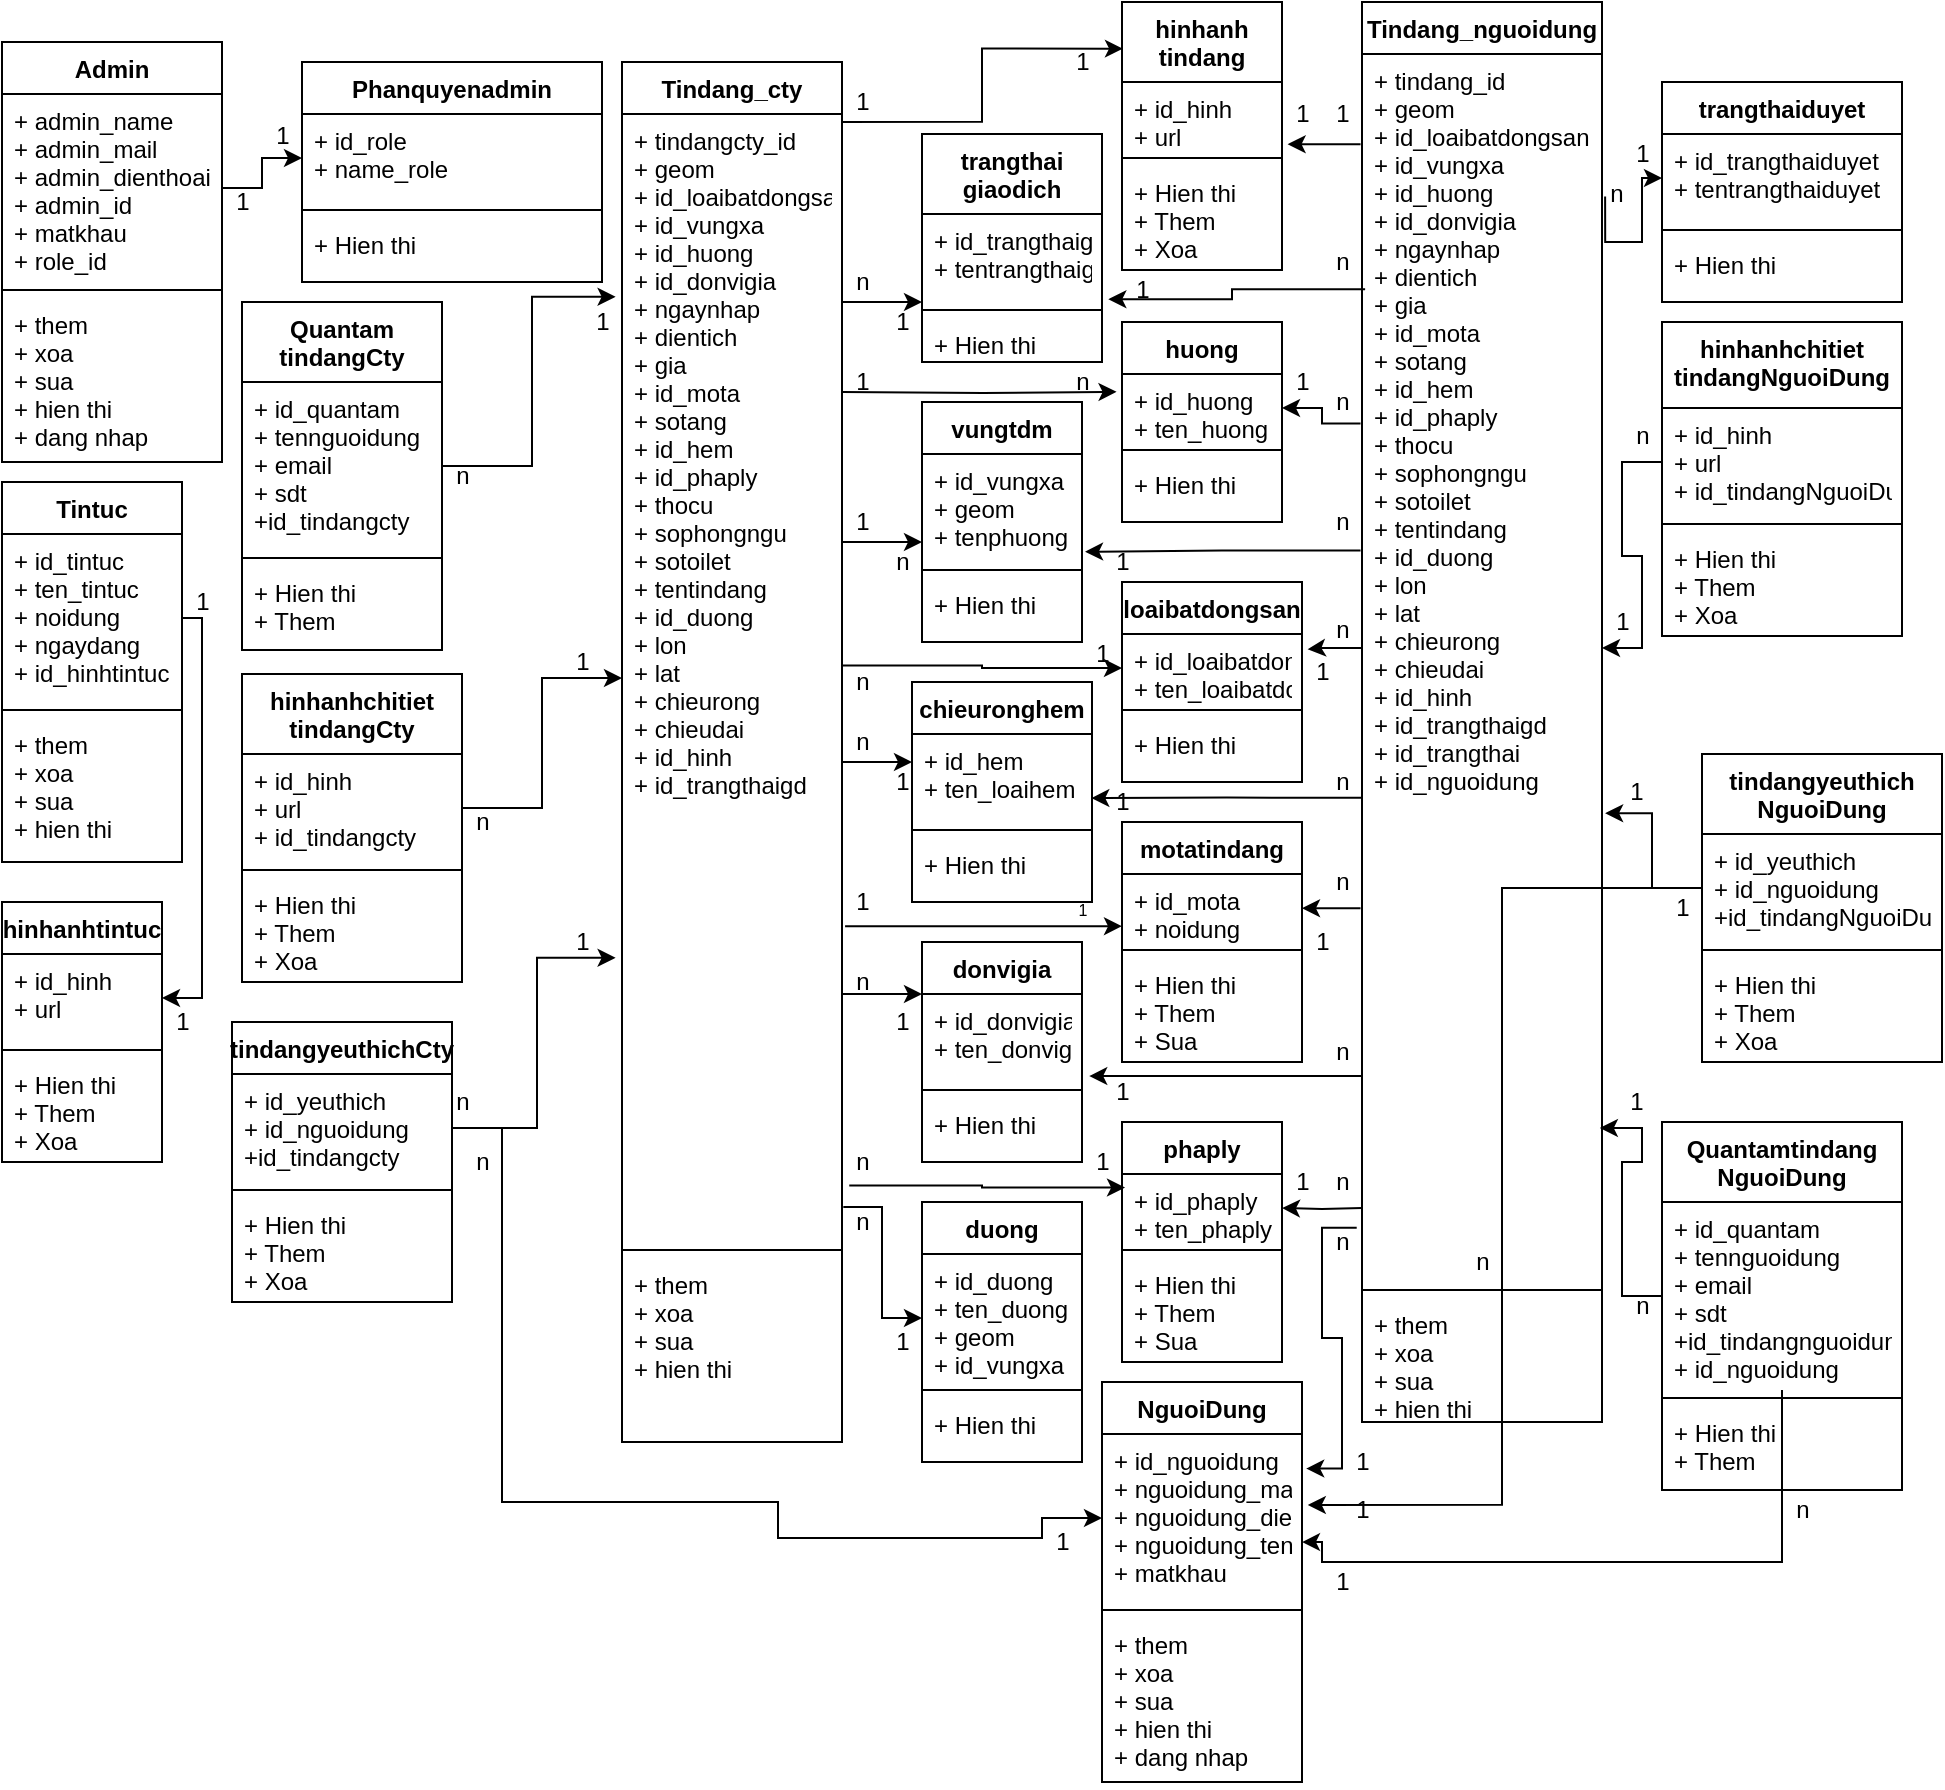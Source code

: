 <mxfile version="13.4.2" type="device" pages="2"><diagram id="kp6DnDr_-FVjAftjXfGV" name="Page-1"><mxGraphModel dx="1157" dy="643" grid="1" gridSize="10" guides="1" tooltips="1" connect="1" arrows="1" fold="1" page="1" pageScale="1" pageWidth="1654" pageHeight="2336" math="0" shadow="0"><root><mxCell id="0"/><mxCell id="1" parent="0"/><mxCell id="bPUpRM4ynL3jx1xp4qh--1" value="Admin" style="swimlane;fontStyle=1;align=center;verticalAlign=top;childLayout=stackLayout;horizontal=1;startSize=26;horizontalStack=0;resizeParent=1;resizeParentMax=0;resizeLast=0;collapsible=1;marginBottom=0;" vertex="1" parent="1"><mxGeometry x="20" y="40" width="110" height="210" as="geometry"/></mxCell><mxCell id="bPUpRM4ynL3jx1xp4qh--2" value="+ admin_name&#10;+ admin_mail&#10;+ admin_dienthoai&#10;+ admin_id&#10;+ matkhau&#10;+ role_id&#10;" style="text;strokeColor=none;fillColor=none;align=left;verticalAlign=top;spacingLeft=4;spacingRight=4;overflow=hidden;rotatable=0;points=[[0,0.5],[1,0.5]];portConstraint=eastwest;" vertex="1" parent="bPUpRM4ynL3jx1xp4qh--1"><mxGeometry y="26" width="110" height="94" as="geometry"/></mxCell><mxCell id="bPUpRM4ynL3jx1xp4qh--3" value="" style="line;strokeWidth=1;fillColor=none;align=left;verticalAlign=middle;spacingTop=-1;spacingLeft=3;spacingRight=3;rotatable=0;labelPosition=right;points=[];portConstraint=eastwest;" vertex="1" parent="bPUpRM4ynL3jx1xp4qh--1"><mxGeometry y="120" width="110" height="8" as="geometry"/></mxCell><mxCell id="bPUpRM4ynL3jx1xp4qh--4" value="+ them&#10;+ xoa&#10;+ sua&#10;+ hien thi&#10;+ dang nhap" style="text;strokeColor=none;fillColor=none;align=left;verticalAlign=top;spacingLeft=4;spacingRight=4;overflow=hidden;rotatable=0;points=[[0,0.5],[1,0.5]];portConstraint=eastwest;" vertex="1" parent="bPUpRM4ynL3jx1xp4qh--1"><mxGeometry y="128" width="110" height="82" as="geometry"/></mxCell><mxCell id="bPUpRM4ynL3jx1xp4qh--17" value="Tindang_nguoidung" style="swimlane;fontStyle=1;align=center;verticalAlign=top;childLayout=stackLayout;horizontal=1;startSize=26;horizontalStack=0;resizeParent=1;resizeParentMax=0;resizeLast=0;collapsible=1;marginBottom=0;" vertex="1" parent="1"><mxGeometry x="700" y="20" width="120" height="710" as="geometry"/></mxCell><mxCell id="bPUpRM4ynL3jx1xp4qh--18" value="+ tindang_id&#10;+ geom&#10;+ id_loaibatdongsan&#10;+ id_vungxa&#10;+ id_huong&#10;+ id_donvigia&#10;+ ngaynhap&#10;+ dientich&#10;+ gia&#10;+ id_mota&#10;+ sotang&#10;+ id_hem&#10;+ id_phaply&#10;+ thocu&#10;+ sophongngu&#10;+ sotoilet&#10;+ tentindang&#10;+ id_duong&#10;+ lon&#10;+ lat&#10;+ chieurong&#10;+ chieudai&#10;+ id_hinh&#10;+ id_trangthaigd&#10;+ id_trangthai&#10;+ id_nguoidung&#10;&#10;&#10;&#10;" style="text;strokeColor=none;fillColor=none;align=left;verticalAlign=top;spacingLeft=4;spacingRight=4;overflow=hidden;rotatable=0;points=[[0,0.5],[1,0.5]];portConstraint=eastwest;" vertex="1" parent="bPUpRM4ynL3jx1xp4qh--17"><mxGeometry y="26" width="120" height="594" as="geometry"/></mxCell><mxCell id="bPUpRM4ynL3jx1xp4qh--366" value="n" style="text;html=1;align=center;verticalAlign=middle;resizable=0;points=[];autosize=1;" vertex="1" parent="bPUpRM4ynL3jx1xp4qh--17"><mxGeometry y="620" width="120" height="20" as="geometry"/></mxCell><mxCell id="bPUpRM4ynL3jx1xp4qh--19" value="" style="line;strokeWidth=1;fillColor=none;align=left;verticalAlign=middle;spacingTop=-1;spacingLeft=3;spacingRight=3;rotatable=0;labelPosition=right;points=[];portConstraint=eastwest;" vertex="1" parent="bPUpRM4ynL3jx1xp4qh--17"><mxGeometry y="640" width="120" height="8" as="geometry"/></mxCell><mxCell id="bPUpRM4ynL3jx1xp4qh--20" value="+ them&#10;+ xoa&#10;+ sua&#10;+ hien thi" style="text;strokeColor=none;fillColor=none;align=left;verticalAlign=top;spacingLeft=4;spacingRight=4;overflow=hidden;rotatable=0;points=[[0,0.5],[1,0.5]];portConstraint=eastwest;" vertex="1" parent="bPUpRM4ynL3jx1xp4qh--17"><mxGeometry y="648" width="120" height="62" as="geometry"/></mxCell><mxCell id="bPUpRM4ynL3jx1xp4qh--21" value="Tintuc" style="swimlane;fontStyle=1;align=center;verticalAlign=top;childLayout=stackLayout;horizontal=1;startSize=26;horizontalStack=0;resizeParent=1;resizeParentMax=0;resizeLast=0;collapsible=1;marginBottom=0;" vertex="1" parent="1"><mxGeometry x="20" y="260" width="90" height="190" as="geometry"/></mxCell><mxCell id="bPUpRM4ynL3jx1xp4qh--22" value="+ id_tintuc&#10;+ ten_tintuc&#10;+ noidung&#10;+ ngaydang&#10;+ id_hinhtintuc&#10;" style="text;strokeColor=none;fillColor=none;align=left;verticalAlign=top;spacingLeft=4;spacingRight=4;overflow=hidden;rotatable=0;points=[[0,0.5],[1,0.5]];portConstraint=eastwest;" vertex="1" parent="bPUpRM4ynL3jx1xp4qh--21"><mxGeometry y="26" width="90" height="84" as="geometry"/></mxCell><mxCell id="bPUpRM4ynL3jx1xp4qh--23" value="" style="line;strokeWidth=1;fillColor=none;align=left;verticalAlign=middle;spacingTop=-1;spacingLeft=3;spacingRight=3;rotatable=0;labelPosition=right;points=[];portConstraint=eastwest;" vertex="1" parent="bPUpRM4ynL3jx1xp4qh--21"><mxGeometry y="110" width="90" height="8" as="geometry"/></mxCell><mxCell id="bPUpRM4ynL3jx1xp4qh--24" value="+ them&#10;+ xoa&#10;+ sua&#10;+ hien thi" style="text;strokeColor=none;fillColor=none;align=left;verticalAlign=top;spacingLeft=4;spacingRight=4;overflow=hidden;rotatable=0;points=[[0,0.5],[1,0.5]];portConstraint=eastwest;" vertex="1" parent="bPUpRM4ynL3jx1xp4qh--21"><mxGeometry y="118" width="90" height="72" as="geometry"/></mxCell><mxCell id="bPUpRM4ynL3jx1xp4qh--49" value="trangthaiduyet" style="swimlane;fontStyle=1;align=center;verticalAlign=top;childLayout=stackLayout;horizontal=1;startSize=26;horizontalStack=0;resizeParent=1;resizeParentMax=0;resizeLast=0;collapsible=1;marginBottom=0;" vertex="1" parent="1"><mxGeometry x="850" y="60" width="120" height="110" as="geometry"/></mxCell><mxCell id="bPUpRM4ynL3jx1xp4qh--50" value="+ id_trangthaiduyet&#10;+ tentrangthaiduyet&#10;&#10;" style="text;strokeColor=none;fillColor=none;align=left;verticalAlign=top;spacingLeft=4;spacingRight=4;overflow=hidden;rotatable=0;points=[[0,0.5],[1,0.5]];portConstraint=eastwest;" vertex="1" parent="bPUpRM4ynL3jx1xp4qh--49"><mxGeometry y="26" width="120" height="44" as="geometry"/></mxCell><mxCell id="bPUpRM4ynL3jx1xp4qh--51" value="" style="line;strokeWidth=1;fillColor=none;align=left;verticalAlign=middle;spacingTop=-1;spacingLeft=3;spacingRight=3;rotatable=0;labelPosition=right;points=[];portConstraint=eastwest;" vertex="1" parent="bPUpRM4ynL3jx1xp4qh--49"><mxGeometry y="70" width="120" height="8" as="geometry"/></mxCell><mxCell id="bPUpRM4ynL3jx1xp4qh--52" value="+ Hien thi" style="text;strokeColor=none;fillColor=none;align=left;verticalAlign=top;spacingLeft=4;spacingRight=4;overflow=hidden;rotatable=0;points=[[0,0.5],[1,0.5]];portConstraint=eastwest;" vertex="1" parent="bPUpRM4ynL3jx1xp4qh--49"><mxGeometry y="78" width="120" height="32" as="geometry"/></mxCell><mxCell id="bPUpRM4ynL3jx1xp4qh--13" value="Tindang_cty" style="swimlane;fontStyle=1;align=center;verticalAlign=top;childLayout=stackLayout;horizontal=1;startSize=26;horizontalStack=0;resizeParent=1;resizeParentMax=0;resizeLast=0;collapsible=1;marginBottom=0;" vertex="1" parent="1"><mxGeometry x="330" y="50" width="110" height="690" as="geometry"/></mxCell><mxCell id="bPUpRM4ynL3jx1xp4qh--14" value="+ tindangcty_id&#10;+ geom&#10;+ id_loaibatdongsan&#10;+ id_vungxa&#10;+ id_huong&#10;+ id_donvigia&#10;+ ngaynhap&#10;+ dientich&#10;+ gia&#10;+ id_mota&#10;+ sotang&#10;+ id_hem&#10;+ id_phaply&#10;+ thocu&#10;+ sophongngu&#10;+ sotoilet&#10;+ tentindang&#10;+ id_duong&#10;+ lon&#10;+ lat&#10;+ chieurong&#10;+ chieudai&#10;+ id_hinh&#10;+ id_trangthaigd&#10;&#10;&#10;&#10;" style="text;strokeColor=none;fillColor=none;align=left;verticalAlign=top;spacingLeft=4;spacingRight=4;overflow=hidden;rotatable=0;points=[[0,0.5],[1,0.5]];portConstraint=eastwest;" vertex="1" parent="bPUpRM4ynL3jx1xp4qh--13"><mxGeometry y="26" width="110" height="564" as="geometry"/></mxCell><mxCell id="bPUpRM4ynL3jx1xp4qh--15" value="" style="line;strokeWidth=1;fillColor=none;align=left;verticalAlign=middle;spacingTop=-1;spacingLeft=3;spacingRight=3;rotatable=0;labelPosition=right;points=[];portConstraint=eastwest;" vertex="1" parent="bPUpRM4ynL3jx1xp4qh--13"><mxGeometry y="590" width="110" height="8" as="geometry"/></mxCell><mxCell id="bPUpRM4ynL3jx1xp4qh--16" value="+ them&#10;+ xoa&#10;+ sua&#10;+ hien thi" style="text;strokeColor=none;fillColor=none;align=left;verticalAlign=top;spacingLeft=4;spacingRight=4;overflow=hidden;rotatable=0;points=[[0,0.5],[1,0.5]];portConstraint=eastwest;" vertex="1" parent="bPUpRM4ynL3jx1xp4qh--13"><mxGeometry y="598" width="110" height="92" as="geometry"/></mxCell><mxCell id="bPUpRM4ynL3jx1xp4qh--37" value="Phanquyenadmin" style="swimlane;fontStyle=1;align=center;verticalAlign=top;childLayout=stackLayout;horizontal=1;startSize=26;horizontalStack=0;resizeParent=1;resizeParentMax=0;resizeLast=0;collapsible=1;marginBottom=0;" vertex="1" parent="1"><mxGeometry x="170" y="50" width="150" height="110" as="geometry"/></mxCell><mxCell id="bPUpRM4ynL3jx1xp4qh--38" value="+ id_role&#10;+ name_role&#10;&#10;" style="text;strokeColor=none;fillColor=none;align=left;verticalAlign=top;spacingLeft=4;spacingRight=4;overflow=hidden;rotatable=0;points=[[0,0.5],[1,0.5]];portConstraint=eastwest;" vertex="1" parent="bPUpRM4ynL3jx1xp4qh--37"><mxGeometry y="26" width="150" height="44" as="geometry"/></mxCell><mxCell id="bPUpRM4ynL3jx1xp4qh--39" value="" style="line;strokeWidth=1;fillColor=none;align=left;verticalAlign=middle;spacingTop=-1;spacingLeft=3;spacingRight=3;rotatable=0;labelPosition=right;points=[];portConstraint=eastwest;" vertex="1" parent="bPUpRM4ynL3jx1xp4qh--37"><mxGeometry y="70" width="150" height="8" as="geometry"/></mxCell><mxCell id="bPUpRM4ynL3jx1xp4qh--40" value="+ Hien thi" style="text;strokeColor=none;fillColor=none;align=left;verticalAlign=top;spacingLeft=4;spacingRight=4;overflow=hidden;rotatable=0;points=[[0,0.5],[1,0.5]];portConstraint=eastwest;" vertex="1" parent="bPUpRM4ynL3jx1xp4qh--37"><mxGeometry y="78" width="150" height="32" as="geometry"/></mxCell><mxCell id="bPUpRM4ynL3jx1xp4qh--41" value="trangthai&#10;giaodich" style="swimlane;fontStyle=1;align=center;verticalAlign=top;childLayout=stackLayout;horizontal=1;startSize=40;horizontalStack=0;resizeParent=1;resizeParentMax=0;resizeLast=0;collapsible=1;marginBottom=0;" vertex="1" parent="1"><mxGeometry x="480" y="86" width="90" height="114" as="geometry"/></mxCell><mxCell id="bPUpRM4ynL3jx1xp4qh--42" value="+ id_trangthaigd&#10;+ tentrangthaigd&#10;&#10;" style="text;strokeColor=none;fillColor=none;align=left;verticalAlign=top;spacingLeft=4;spacingRight=4;overflow=hidden;rotatable=0;points=[[0,0.5],[1,0.5]];portConstraint=eastwest;" vertex="1" parent="bPUpRM4ynL3jx1xp4qh--41"><mxGeometry y="40" width="90" height="44" as="geometry"/></mxCell><mxCell id="bPUpRM4ynL3jx1xp4qh--43" value="" style="line;strokeWidth=1;fillColor=none;align=left;verticalAlign=middle;spacingTop=-1;spacingLeft=3;spacingRight=3;rotatable=0;labelPosition=right;points=[];portConstraint=eastwest;" vertex="1" parent="bPUpRM4ynL3jx1xp4qh--41"><mxGeometry y="84" width="90" height="8" as="geometry"/></mxCell><mxCell id="bPUpRM4ynL3jx1xp4qh--44" value="+ Hien thi" style="text;strokeColor=none;fillColor=none;align=left;verticalAlign=top;spacingLeft=4;spacingRight=4;overflow=hidden;rotatable=0;points=[[0,0.5],[1,0.5]];portConstraint=eastwest;" vertex="1" parent="bPUpRM4ynL3jx1xp4qh--41"><mxGeometry y="92" width="90" height="22" as="geometry"/></mxCell><mxCell id="bPUpRM4ynL3jx1xp4qh--81" value="hinhanh&#10;tindang" style="swimlane;fontStyle=1;align=center;verticalAlign=top;childLayout=stackLayout;horizontal=1;startSize=40;horizontalStack=0;resizeParent=1;resizeParentMax=0;resizeLast=0;collapsible=1;marginBottom=0;" vertex="1" parent="1"><mxGeometry x="580" y="20" width="80" height="134" as="geometry"/></mxCell><mxCell id="bPUpRM4ynL3jx1xp4qh--82" value="+ id_hinh&#10;+ url&#10;&#10;" style="text;strokeColor=none;fillColor=none;align=left;verticalAlign=top;spacingLeft=4;spacingRight=4;overflow=hidden;rotatable=0;points=[[0,0.5],[1,0.5]];portConstraint=eastwest;" vertex="1" parent="bPUpRM4ynL3jx1xp4qh--81"><mxGeometry y="40" width="80" height="34" as="geometry"/></mxCell><mxCell id="bPUpRM4ynL3jx1xp4qh--83" value="" style="line;strokeWidth=1;fillColor=none;align=left;verticalAlign=middle;spacingTop=-1;spacingLeft=3;spacingRight=3;rotatable=0;labelPosition=right;points=[];portConstraint=eastwest;" vertex="1" parent="bPUpRM4ynL3jx1xp4qh--81"><mxGeometry y="74" width="80" height="8" as="geometry"/></mxCell><mxCell id="bPUpRM4ynL3jx1xp4qh--84" value="+ Hien thi&#10;+ Them&#10;+ Xoa" style="text;strokeColor=none;fillColor=none;align=left;verticalAlign=top;spacingLeft=4;spacingRight=4;overflow=hidden;rotatable=0;points=[[0,0.5],[1,0.5]];portConstraint=eastwest;" vertex="1" parent="bPUpRM4ynL3jx1xp4qh--81"><mxGeometry y="82" width="80" height="52" as="geometry"/></mxCell><mxCell id="bPUpRM4ynL3jx1xp4qh--53" value="Quantam&#10;tindangCty" style="swimlane;fontStyle=1;align=center;verticalAlign=top;childLayout=stackLayout;horizontal=1;startSize=40;horizontalStack=0;resizeParent=1;resizeParentMax=0;resizeLast=0;collapsible=1;marginBottom=0;" vertex="1" parent="1"><mxGeometry x="140" y="170" width="100" height="174" as="geometry"/></mxCell><mxCell id="bPUpRM4ynL3jx1xp4qh--54" value="+ id_quantam&#10;+ tennguoidung&#10;+ email&#10;+ sdt&#10;+id_tindangcty&#10;&#10;" style="text;strokeColor=none;fillColor=none;align=left;verticalAlign=top;spacingLeft=4;spacingRight=4;overflow=hidden;rotatable=0;points=[[0,0.5],[1,0.5]];portConstraint=eastwest;" vertex="1" parent="bPUpRM4ynL3jx1xp4qh--53"><mxGeometry y="40" width="100" height="84" as="geometry"/></mxCell><mxCell id="bPUpRM4ynL3jx1xp4qh--55" value="" style="line;strokeWidth=1;fillColor=none;align=left;verticalAlign=middle;spacingTop=-1;spacingLeft=3;spacingRight=3;rotatable=0;labelPosition=right;points=[];portConstraint=eastwest;" vertex="1" parent="bPUpRM4ynL3jx1xp4qh--53"><mxGeometry y="124" width="100" height="8" as="geometry"/></mxCell><mxCell id="bPUpRM4ynL3jx1xp4qh--56" value="+ Hien thi&#10;+ Them" style="text;strokeColor=none;fillColor=none;align=left;verticalAlign=top;spacingLeft=4;spacingRight=4;overflow=hidden;rotatable=0;points=[[0,0.5],[1,0.5]];portConstraint=eastwest;" vertex="1" parent="bPUpRM4ynL3jx1xp4qh--53"><mxGeometry y="132" width="100" height="42" as="geometry"/></mxCell><mxCell id="bPUpRM4ynL3jx1xp4qh--85" value="hinhanhchitiet&#10;tindangCty" style="swimlane;fontStyle=1;align=center;verticalAlign=top;childLayout=stackLayout;horizontal=1;startSize=40;horizontalStack=0;resizeParent=1;resizeParentMax=0;resizeLast=0;collapsible=1;marginBottom=0;" vertex="1" parent="1"><mxGeometry x="140" y="356" width="110" height="154" as="geometry"/></mxCell><mxCell id="bPUpRM4ynL3jx1xp4qh--86" value="+ id_hinh&#10;+ url&#10;+ id_tindangcty&#10;&#10;" style="text;strokeColor=none;fillColor=none;align=left;verticalAlign=top;spacingLeft=4;spacingRight=4;overflow=hidden;rotatable=0;points=[[0,0.5],[1,0.5]];portConstraint=eastwest;" vertex="1" parent="bPUpRM4ynL3jx1xp4qh--85"><mxGeometry y="40" width="110" height="54" as="geometry"/></mxCell><mxCell id="bPUpRM4ynL3jx1xp4qh--87" value="" style="line;strokeWidth=1;fillColor=none;align=left;verticalAlign=middle;spacingTop=-1;spacingLeft=3;spacingRight=3;rotatable=0;labelPosition=right;points=[];portConstraint=eastwest;" vertex="1" parent="bPUpRM4ynL3jx1xp4qh--85"><mxGeometry y="94" width="110" height="8" as="geometry"/></mxCell><mxCell id="bPUpRM4ynL3jx1xp4qh--88" value="+ Hien thi&#10;+ Them&#10;+ Xoa" style="text;strokeColor=none;fillColor=none;align=left;verticalAlign=top;spacingLeft=4;spacingRight=4;overflow=hidden;rotatable=0;points=[[0,0.5],[1,0.5]];portConstraint=eastwest;" vertex="1" parent="bPUpRM4ynL3jx1xp4qh--85"><mxGeometry y="102" width="110" height="52" as="geometry"/></mxCell><mxCell id="bPUpRM4ynL3jx1xp4qh--97" value="huong" style="swimlane;fontStyle=1;align=center;verticalAlign=top;childLayout=stackLayout;horizontal=1;startSize=26;horizontalStack=0;resizeParent=1;resizeParentMax=0;resizeLast=0;collapsible=1;marginBottom=0;" vertex="1" parent="1"><mxGeometry x="580" y="180" width="80" height="100" as="geometry"/></mxCell><mxCell id="bPUpRM4ynL3jx1xp4qh--98" value="+ id_huong&#10;+ ten_huong&#10;&#10;" style="text;strokeColor=none;fillColor=none;align=left;verticalAlign=top;spacingLeft=4;spacingRight=4;overflow=hidden;rotatable=0;points=[[0,0.5],[1,0.5]];portConstraint=eastwest;" vertex="1" parent="bPUpRM4ynL3jx1xp4qh--97"><mxGeometry y="26" width="80" height="34" as="geometry"/></mxCell><mxCell id="bPUpRM4ynL3jx1xp4qh--99" value="" style="line;strokeWidth=1;fillColor=none;align=left;verticalAlign=middle;spacingTop=-1;spacingLeft=3;spacingRight=3;rotatable=0;labelPosition=right;points=[];portConstraint=eastwest;" vertex="1" parent="bPUpRM4ynL3jx1xp4qh--97"><mxGeometry y="60" width="80" height="8" as="geometry"/></mxCell><mxCell id="bPUpRM4ynL3jx1xp4qh--100" value="+ Hien thi" style="text;strokeColor=none;fillColor=none;align=left;verticalAlign=top;spacingLeft=4;spacingRight=4;overflow=hidden;rotatable=0;points=[[0,0.5],[1,0.5]];portConstraint=eastwest;" vertex="1" parent="bPUpRM4ynL3jx1xp4qh--97"><mxGeometry y="68" width="80" height="32" as="geometry"/></mxCell><mxCell id="bPUpRM4ynL3jx1xp4qh--45" value="vungtdm" style="swimlane;fontStyle=1;align=center;verticalAlign=top;childLayout=stackLayout;horizontal=1;startSize=26;horizontalStack=0;resizeParent=1;resizeParentMax=0;resizeLast=0;collapsible=1;marginBottom=0;" vertex="1" parent="1"><mxGeometry x="480" y="220" width="80" height="120" as="geometry"/></mxCell><mxCell id="bPUpRM4ynL3jx1xp4qh--46" value="+ id_vungxa&#10;+ geom&#10;+ tenphuong&#10;&#10;" style="text;strokeColor=none;fillColor=none;align=left;verticalAlign=top;spacingLeft=4;spacingRight=4;overflow=hidden;rotatable=0;points=[[0,0.5],[1,0.5]];portConstraint=eastwest;" vertex="1" parent="bPUpRM4ynL3jx1xp4qh--45"><mxGeometry y="26" width="80" height="54" as="geometry"/></mxCell><mxCell id="bPUpRM4ynL3jx1xp4qh--47" value="" style="line;strokeWidth=1;fillColor=none;align=left;verticalAlign=middle;spacingTop=-1;spacingLeft=3;spacingRight=3;rotatable=0;labelPosition=right;points=[];portConstraint=eastwest;" vertex="1" parent="bPUpRM4ynL3jx1xp4qh--45"><mxGeometry y="80" width="80" height="8" as="geometry"/></mxCell><mxCell id="bPUpRM4ynL3jx1xp4qh--48" value="+ Hien thi" style="text;strokeColor=none;fillColor=none;align=left;verticalAlign=top;spacingLeft=4;spacingRight=4;overflow=hidden;rotatable=0;points=[[0,0.5],[1,0.5]];portConstraint=eastwest;" vertex="1" parent="bPUpRM4ynL3jx1xp4qh--45"><mxGeometry y="88" width="80" height="32" as="geometry"/></mxCell><mxCell id="bPUpRM4ynL3jx1xp4qh--69" value="chieuronghem" style="swimlane;fontStyle=1;align=center;verticalAlign=top;childLayout=stackLayout;horizontal=1;startSize=26;horizontalStack=0;resizeParent=1;resizeParentMax=0;resizeLast=0;collapsible=1;marginBottom=0;" vertex="1" parent="1"><mxGeometry x="475" y="360" width="90" height="110" as="geometry"/></mxCell><mxCell id="bPUpRM4ynL3jx1xp4qh--70" value="+ id_hem&#10;+ ten_loaihem&#10;&#10;" style="text;strokeColor=none;fillColor=none;align=left;verticalAlign=top;spacingLeft=4;spacingRight=4;overflow=hidden;rotatable=0;points=[[0,0.5],[1,0.5]];portConstraint=eastwest;" vertex="1" parent="bPUpRM4ynL3jx1xp4qh--69"><mxGeometry y="26" width="90" height="44" as="geometry"/></mxCell><mxCell id="bPUpRM4ynL3jx1xp4qh--71" value="" style="line;strokeWidth=1;fillColor=none;align=left;verticalAlign=middle;spacingTop=-1;spacingLeft=3;spacingRight=3;rotatable=0;labelPosition=right;points=[];portConstraint=eastwest;" vertex="1" parent="bPUpRM4ynL3jx1xp4qh--69"><mxGeometry y="70" width="90" height="8" as="geometry"/></mxCell><mxCell id="bPUpRM4ynL3jx1xp4qh--72" value="+ Hien thi" style="text;strokeColor=none;fillColor=none;align=left;verticalAlign=top;spacingLeft=4;spacingRight=4;overflow=hidden;rotatable=0;points=[[0,0.5],[1,0.5]];portConstraint=eastwest;" vertex="1" parent="bPUpRM4ynL3jx1xp4qh--69"><mxGeometry y="78" width="90" height="32" as="geometry"/></mxCell><mxCell id="bPUpRM4ynL3jx1xp4qh--89" value="hinhanhchitiet&#10;tindangNguoiDung" style="swimlane;fontStyle=1;align=center;verticalAlign=top;childLayout=stackLayout;horizontal=1;startSize=43;horizontalStack=0;resizeParent=1;resizeParentMax=0;resizeLast=0;collapsible=1;marginBottom=0;" vertex="1" parent="1"><mxGeometry x="850" y="180" width="120" height="157" as="geometry"/></mxCell><mxCell id="bPUpRM4ynL3jx1xp4qh--90" value="+ id_hinh&#10;+ url&#10;+ id_tindangNguoiDung&#10;&#10;" style="text;strokeColor=none;fillColor=none;align=left;verticalAlign=top;spacingLeft=4;spacingRight=4;overflow=hidden;rotatable=0;points=[[0,0.5],[1,0.5]];portConstraint=eastwest;" vertex="1" parent="bPUpRM4ynL3jx1xp4qh--89"><mxGeometry y="43" width="120" height="54" as="geometry"/></mxCell><mxCell id="bPUpRM4ynL3jx1xp4qh--91" value="" style="line;strokeWidth=1;fillColor=none;align=left;verticalAlign=middle;spacingTop=-1;spacingLeft=3;spacingRight=3;rotatable=0;labelPosition=right;points=[];portConstraint=eastwest;" vertex="1" parent="bPUpRM4ynL3jx1xp4qh--89"><mxGeometry y="97" width="120" height="8" as="geometry"/></mxCell><mxCell id="bPUpRM4ynL3jx1xp4qh--92" value="+ Hien thi&#10;+ Them&#10;+ Xoa" style="text;strokeColor=none;fillColor=none;align=left;verticalAlign=top;spacingLeft=4;spacingRight=4;overflow=hidden;rotatable=0;points=[[0,0.5],[1,0.5]];portConstraint=eastwest;" vertex="1" parent="bPUpRM4ynL3jx1xp4qh--89"><mxGeometry y="105" width="120" height="52" as="geometry"/></mxCell><mxCell id="bPUpRM4ynL3jx1xp4qh--73" value="donvigia" style="swimlane;fontStyle=1;align=center;verticalAlign=top;childLayout=stackLayout;horizontal=1;startSize=26;horizontalStack=0;resizeParent=1;resizeParentMax=0;resizeLast=0;collapsible=1;marginBottom=0;" vertex="1" parent="1"><mxGeometry x="480" y="490" width="80" height="110" as="geometry"/></mxCell><mxCell id="bPUpRM4ynL3jx1xp4qh--74" value="+ id_donvigia&#10;+ ten_donvigia&#10;&#10;" style="text;strokeColor=none;fillColor=none;align=left;verticalAlign=top;spacingLeft=4;spacingRight=4;overflow=hidden;rotatable=0;points=[[0,0.5],[1,0.5]];portConstraint=eastwest;" vertex="1" parent="bPUpRM4ynL3jx1xp4qh--73"><mxGeometry y="26" width="80" height="44" as="geometry"/></mxCell><mxCell id="bPUpRM4ynL3jx1xp4qh--75" value="" style="line;strokeWidth=1;fillColor=none;align=left;verticalAlign=middle;spacingTop=-1;spacingLeft=3;spacingRight=3;rotatable=0;labelPosition=right;points=[];portConstraint=eastwest;" vertex="1" parent="bPUpRM4ynL3jx1xp4qh--73"><mxGeometry y="70" width="80" height="8" as="geometry"/></mxCell><mxCell id="bPUpRM4ynL3jx1xp4qh--76" value="+ Hien thi" style="text;strokeColor=none;fillColor=none;align=left;verticalAlign=top;spacingLeft=4;spacingRight=4;overflow=hidden;rotatable=0;points=[[0,0.5],[1,0.5]];portConstraint=eastwest;" vertex="1" parent="bPUpRM4ynL3jx1xp4qh--73"><mxGeometry y="78" width="80" height="32" as="geometry"/></mxCell><mxCell id="bPUpRM4ynL3jx1xp4qh--101" value="loaibatdongsan" style="swimlane;fontStyle=1;align=center;verticalAlign=top;childLayout=stackLayout;horizontal=1;startSize=26;horizontalStack=0;resizeParent=1;resizeParentMax=0;resizeLast=0;collapsible=1;marginBottom=0;" vertex="1" parent="1"><mxGeometry x="580" y="310" width="90" height="100" as="geometry"/></mxCell><mxCell id="bPUpRM4ynL3jx1xp4qh--102" value="+ id_loaibatdongsan&#10;+ ten_loaibatdongsan&#10;&#10;" style="text;strokeColor=none;fillColor=none;align=left;verticalAlign=top;spacingLeft=4;spacingRight=4;overflow=hidden;rotatable=0;points=[[0,0.5],[1,0.5]];portConstraint=eastwest;" vertex="1" parent="bPUpRM4ynL3jx1xp4qh--101"><mxGeometry y="26" width="90" height="34" as="geometry"/></mxCell><mxCell id="bPUpRM4ynL3jx1xp4qh--103" value="" style="line;strokeWidth=1;fillColor=none;align=left;verticalAlign=middle;spacingTop=-1;spacingLeft=3;spacingRight=3;rotatable=0;labelPosition=right;points=[];portConstraint=eastwest;" vertex="1" parent="bPUpRM4ynL3jx1xp4qh--101"><mxGeometry y="60" width="90" height="8" as="geometry"/></mxCell><mxCell id="bPUpRM4ynL3jx1xp4qh--104" value="+ Hien thi" style="text;strokeColor=none;fillColor=none;align=left;verticalAlign=top;spacingLeft=4;spacingRight=4;overflow=hidden;rotatable=0;points=[[0,0.5],[1,0.5]];portConstraint=eastwest;" vertex="1" parent="bPUpRM4ynL3jx1xp4qh--101"><mxGeometry y="68" width="90" height="32" as="geometry"/></mxCell><mxCell id="bPUpRM4ynL3jx1xp4qh--77" value="duong" style="swimlane;fontStyle=1;align=center;verticalAlign=top;childLayout=stackLayout;horizontal=1;startSize=26;horizontalStack=0;resizeParent=1;resizeParentMax=0;resizeLast=0;collapsible=1;marginBottom=0;" vertex="1" parent="1"><mxGeometry x="480" y="620" width="80" height="130" as="geometry"/></mxCell><mxCell id="bPUpRM4ynL3jx1xp4qh--78" value="+ id_duong&#10;+ ten_duong&#10;+ geom&#10;+ id_vungxa&#10;&#10;&#10;" style="text;strokeColor=none;fillColor=none;align=left;verticalAlign=top;spacingLeft=4;spacingRight=4;overflow=hidden;rotatable=0;points=[[0,0.5],[1,0.5]];portConstraint=eastwest;" vertex="1" parent="bPUpRM4ynL3jx1xp4qh--77"><mxGeometry y="26" width="80" height="64" as="geometry"/></mxCell><mxCell id="bPUpRM4ynL3jx1xp4qh--79" value="" style="line;strokeWidth=1;fillColor=none;align=left;verticalAlign=middle;spacingTop=-1;spacingLeft=3;spacingRight=3;rotatable=0;labelPosition=right;points=[];portConstraint=eastwest;" vertex="1" parent="bPUpRM4ynL3jx1xp4qh--77"><mxGeometry y="90" width="80" height="8" as="geometry"/></mxCell><mxCell id="bPUpRM4ynL3jx1xp4qh--80" value="+ Hien thi" style="text;strokeColor=none;fillColor=none;align=left;verticalAlign=top;spacingLeft=4;spacingRight=4;overflow=hidden;rotatable=0;points=[[0,0.5],[1,0.5]];portConstraint=eastwest;" vertex="1" parent="bPUpRM4ynL3jx1xp4qh--77"><mxGeometry y="98" width="80" height="32" as="geometry"/></mxCell><mxCell id="bPUpRM4ynL3jx1xp4qh--93" value="hinhanhtintuc" style="swimlane;fontStyle=1;align=center;verticalAlign=top;childLayout=stackLayout;horizontal=1;startSize=26;horizontalStack=0;resizeParent=1;resizeParentMax=0;resizeLast=0;collapsible=1;marginBottom=0;" vertex="1" parent="1"><mxGeometry x="20" y="470" width="80" height="130" as="geometry"/></mxCell><mxCell id="bPUpRM4ynL3jx1xp4qh--94" value="+ id_hinh&#10;+ url&#10;" style="text;strokeColor=none;fillColor=none;align=left;verticalAlign=top;spacingLeft=4;spacingRight=4;overflow=hidden;rotatable=0;points=[[0,0.5],[1,0.5]];portConstraint=eastwest;" vertex="1" parent="bPUpRM4ynL3jx1xp4qh--93"><mxGeometry y="26" width="80" height="44" as="geometry"/></mxCell><mxCell id="bPUpRM4ynL3jx1xp4qh--95" value="" style="line;strokeWidth=1;fillColor=none;align=left;verticalAlign=middle;spacingTop=-1;spacingLeft=3;spacingRight=3;rotatable=0;labelPosition=right;points=[];portConstraint=eastwest;" vertex="1" parent="bPUpRM4ynL3jx1xp4qh--93"><mxGeometry y="70" width="80" height="8" as="geometry"/></mxCell><mxCell id="bPUpRM4ynL3jx1xp4qh--96" value="+ Hien thi&#10;+ Them&#10;+ Xoa" style="text;strokeColor=none;fillColor=none;align=left;verticalAlign=top;spacingLeft=4;spacingRight=4;overflow=hidden;rotatable=0;points=[[0,0.5],[1,0.5]];portConstraint=eastwest;" vertex="1" parent="bPUpRM4ynL3jx1xp4qh--93"><mxGeometry y="78" width="80" height="52" as="geometry"/></mxCell><mxCell id="bPUpRM4ynL3jx1xp4qh--105" value="motatindang" style="swimlane;fontStyle=1;align=center;verticalAlign=top;childLayout=stackLayout;horizontal=1;startSize=26;horizontalStack=0;resizeParent=1;resizeParentMax=0;resizeLast=0;collapsible=1;marginBottom=0;" vertex="1" parent="1"><mxGeometry x="580" y="430" width="90" height="120" as="geometry"/></mxCell><mxCell id="bPUpRM4ynL3jx1xp4qh--106" value="+ id_mota&#10;+ noidung&#10;&#10;" style="text;strokeColor=none;fillColor=none;align=left;verticalAlign=top;spacingLeft=4;spacingRight=4;overflow=hidden;rotatable=0;points=[[0,0.5],[1,0.5]];portConstraint=eastwest;" vertex="1" parent="bPUpRM4ynL3jx1xp4qh--105"><mxGeometry y="26" width="90" height="34" as="geometry"/></mxCell><mxCell id="bPUpRM4ynL3jx1xp4qh--107" value="" style="line;strokeWidth=1;fillColor=none;align=left;verticalAlign=middle;spacingTop=-1;spacingLeft=3;spacingRight=3;rotatable=0;labelPosition=right;points=[];portConstraint=eastwest;" vertex="1" parent="bPUpRM4ynL3jx1xp4qh--105"><mxGeometry y="60" width="90" height="8" as="geometry"/></mxCell><mxCell id="bPUpRM4ynL3jx1xp4qh--108" value="+ Hien thi&#10;+ Them&#10;+ Sua" style="text;strokeColor=none;fillColor=none;align=left;verticalAlign=top;spacingLeft=4;spacingRight=4;overflow=hidden;rotatable=0;points=[[0,0.5],[1,0.5]];portConstraint=eastwest;" vertex="1" parent="bPUpRM4ynL3jx1xp4qh--105"><mxGeometry y="68" width="90" height="52" as="geometry"/></mxCell><mxCell id="bPUpRM4ynL3jx1xp4qh--113" value="phaply" style="swimlane;fontStyle=1;align=center;verticalAlign=top;childLayout=stackLayout;horizontal=1;startSize=26;horizontalStack=0;resizeParent=1;resizeParentMax=0;resizeLast=0;collapsible=1;marginBottom=0;" vertex="1" parent="1"><mxGeometry x="580" y="580" width="80" height="120" as="geometry"/></mxCell><mxCell id="bPUpRM4ynL3jx1xp4qh--114" value="+ id_phaply&#10;+ ten_phaply&#10;&#10;" style="text;strokeColor=none;fillColor=none;align=left;verticalAlign=top;spacingLeft=4;spacingRight=4;overflow=hidden;rotatable=0;points=[[0,0.5],[1,0.5]];portConstraint=eastwest;" vertex="1" parent="bPUpRM4ynL3jx1xp4qh--113"><mxGeometry y="26" width="80" height="34" as="geometry"/></mxCell><mxCell id="bPUpRM4ynL3jx1xp4qh--115" value="" style="line;strokeWidth=1;fillColor=none;align=left;verticalAlign=middle;spacingTop=-1;spacingLeft=3;spacingRight=3;rotatable=0;labelPosition=right;points=[];portConstraint=eastwest;" vertex="1" parent="bPUpRM4ynL3jx1xp4qh--113"><mxGeometry y="60" width="80" height="8" as="geometry"/></mxCell><mxCell id="bPUpRM4ynL3jx1xp4qh--116" value="+ Hien thi&#10;+ Them&#10;+ Sua" style="text;strokeColor=none;fillColor=none;align=left;verticalAlign=top;spacingLeft=4;spacingRight=4;overflow=hidden;rotatable=0;points=[[0,0.5],[1,0.5]];portConstraint=eastwest;" vertex="1" parent="bPUpRM4ynL3jx1xp4qh--113"><mxGeometry y="68" width="80" height="52" as="geometry"/></mxCell><mxCell id="bPUpRM4ynL3jx1xp4qh--61" value="tindangyeuthichCty" style="swimlane;fontStyle=1;align=center;verticalAlign=top;childLayout=stackLayout;horizontal=1;startSize=26;horizontalStack=0;resizeParent=1;resizeParentMax=0;resizeLast=0;collapsible=1;marginBottom=0;" vertex="1" parent="1"><mxGeometry x="135" y="530" width="110" height="140" as="geometry"/></mxCell><mxCell id="bPUpRM4ynL3jx1xp4qh--62" value="+ id_yeuthich&#10;+ id_nguoidung&#10;+id_tindangcty&#10;&#10;" style="text;strokeColor=none;fillColor=none;align=left;verticalAlign=top;spacingLeft=4;spacingRight=4;overflow=hidden;rotatable=0;points=[[0,0.5],[1,0.5]];portConstraint=eastwest;" vertex="1" parent="bPUpRM4ynL3jx1xp4qh--61"><mxGeometry y="26" width="110" height="54" as="geometry"/></mxCell><mxCell id="bPUpRM4ynL3jx1xp4qh--63" value="" style="line;strokeWidth=1;fillColor=none;align=left;verticalAlign=middle;spacingTop=-1;spacingLeft=3;spacingRight=3;rotatable=0;labelPosition=right;points=[];portConstraint=eastwest;" vertex="1" parent="bPUpRM4ynL3jx1xp4qh--61"><mxGeometry y="80" width="110" height="8" as="geometry"/></mxCell><mxCell id="bPUpRM4ynL3jx1xp4qh--64" value="+ Hien thi&#10;+ Them&#10;+ Xoa" style="text;strokeColor=none;fillColor=none;align=left;verticalAlign=top;spacingLeft=4;spacingRight=4;overflow=hidden;rotatable=0;points=[[0,0.5],[1,0.5]];portConstraint=eastwest;" vertex="1" parent="bPUpRM4ynL3jx1xp4qh--61"><mxGeometry y="88" width="110" height="52" as="geometry"/></mxCell><mxCell id="bPUpRM4ynL3jx1xp4qh--271" style="edgeStyle=orthogonalEdgeStyle;rounded=0;orthogonalLoop=1;jettySize=auto;html=1;entryX=0;entryY=0.5;entryDx=0;entryDy=0;" edge="1" parent="1" source="bPUpRM4ynL3jx1xp4qh--2" target="bPUpRM4ynL3jx1xp4qh--38"><mxGeometry relative="1" as="geometry"/></mxCell><mxCell id="bPUpRM4ynL3jx1xp4qh--272" style="edgeStyle=orthogonalEdgeStyle;rounded=0;orthogonalLoop=1;jettySize=auto;html=1;entryX=1;entryY=0.5;entryDx=0;entryDy=0;" edge="1" parent="1" source="bPUpRM4ynL3jx1xp4qh--22" target="bPUpRM4ynL3jx1xp4qh--94"><mxGeometry relative="1" as="geometry"><Array as="points"><mxPoint x="120" y="328"/><mxPoint x="120" y="518"/></Array></mxGeometry></mxCell><mxCell id="bPUpRM4ynL3jx1xp4qh--273" style="edgeStyle=orthogonalEdgeStyle;rounded=0;orthogonalLoop=1;jettySize=auto;html=1;entryX=-0.029;entryY=0.162;entryDx=0;entryDy=0;entryPerimeter=0;" edge="1" parent="1" source="bPUpRM4ynL3jx1xp4qh--54" target="bPUpRM4ynL3jx1xp4qh--14"><mxGeometry relative="1" as="geometry"/></mxCell><mxCell id="bPUpRM4ynL3jx1xp4qh--274" style="edgeStyle=orthogonalEdgeStyle;rounded=0;orthogonalLoop=1;jettySize=auto;html=1;" edge="1" parent="1" source="bPUpRM4ynL3jx1xp4qh--86" target="bPUpRM4ynL3jx1xp4qh--14"><mxGeometry relative="1" as="geometry"/></mxCell><mxCell id="bPUpRM4ynL3jx1xp4qh--276" style="edgeStyle=orthogonalEdgeStyle;rounded=0;orthogonalLoop=1;jettySize=auto;html=1;" edge="1" parent="1" source="bPUpRM4ynL3jx1xp4qh--14" target="bPUpRM4ynL3jx1xp4qh--42"><mxGeometry relative="1" as="geometry"><Array as="points"><mxPoint x="440" y="170"/><mxPoint x="440" y="170"/></Array></mxGeometry></mxCell><mxCell id="bPUpRM4ynL3jx1xp4qh--277" style="edgeStyle=orthogonalEdgeStyle;rounded=0;orthogonalLoop=1;jettySize=auto;html=1;" edge="1" parent="1" source="bPUpRM4ynL3jx1xp4qh--14"><mxGeometry relative="1" as="geometry"><mxPoint x="480" y="290" as="targetPoint"/><Array as="points"><mxPoint x="440" y="290"/><mxPoint x="440" y="290"/></Array></mxGeometry></mxCell><mxCell id="bPUpRM4ynL3jx1xp4qh--278" style="edgeStyle=orthogonalEdgeStyle;rounded=0;orthogonalLoop=1;jettySize=auto;html=1;" edge="1" parent="1" source="bPUpRM4ynL3jx1xp4qh--14"><mxGeometry relative="1" as="geometry"><mxPoint x="475" y="400" as="targetPoint"/><Array as="points"><mxPoint x="450" y="400"/><mxPoint x="450" y="400"/></Array></mxGeometry></mxCell><mxCell id="bPUpRM4ynL3jx1xp4qh--279" style="edgeStyle=orthogonalEdgeStyle;rounded=0;orthogonalLoop=1;jettySize=auto;html=1;" edge="1" parent="1" source="bPUpRM4ynL3jx1xp4qh--14" target="bPUpRM4ynL3jx1xp4qh--74"><mxGeometry relative="1" as="geometry"><Array as="points"><mxPoint x="440" y="520"/><mxPoint x="440" y="520"/></Array></mxGeometry></mxCell><mxCell id="bPUpRM4ynL3jx1xp4qh--280" style="edgeStyle=orthogonalEdgeStyle;rounded=0;orthogonalLoop=1;jettySize=auto;html=1;exitX=1.006;exitY=0.969;exitDx=0;exitDy=0;exitPerimeter=0;" edge="1" parent="1" source="bPUpRM4ynL3jx1xp4qh--14" target="bPUpRM4ynL3jx1xp4qh--78"><mxGeometry relative="1" as="geometry"><Array as="points"/></mxGeometry></mxCell><mxCell id="bPUpRM4ynL3jx1xp4qh--282" style="edgeStyle=orthogonalEdgeStyle;rounded=0;orthogonalLoop=1;jettySize=auto;html=1;entryX=0.006;entryY=0.174;entryDx=0;entryDy=0;entryPerimeter=0;exitX=1;exitY=0.007;exitDx=0;exitDy=0;exitPerimeter=0;" edge="1" parent="1" source="bPUpRM4ynL3jx1xp4qh--14" target="bPUpRM4ynL3jx1xp4qh--81"><mxGeometry relative="1" as="geometry"/></mxCell><mxCell id="bPUpRM4ynL3jx1xp4qh--283" style="edgeStyle=orthogonalEdgeStyle;rounded=0;orthogonalLoop=1;jettySize=auto;html=1;entryX=-0.034;entryY=0.262;entryDx=0;entryDy=0;entryPerimeter=0;" edge="1" parent="1" target="bPUpRM4ynL3jx1xp4qh--98"><mxGeometry relative="1" as="geometry"><mxPoint x="440" y="215" as="sourcePoint"/></mxGeometry></mxCell><mxCell id="bPUpRM4ynL3jx1xp4qh--284" style="edgeStyle=orthogonalEdgeStyle;rounded=0;orthogonalLoop=1;jettySize=auto;html=1;entryX=0;entryY=0.5;entryDx=0;entryDy=0;exitX=1.004;exitY=0.489;exitDx=0;exitDy=0;exitPerimeter=0;" edge="1" parent="1" source="bPUpRM4ynL3jx1xp4qh--14" target="bPUpRM4ynL3jx1xp4qh--102"><mxGeometry relative="1" as="geometry"/></mxCell><mxCell id="bPUpRM4ynL3jx1xp4qh--285" style="edgeStyle=orthogonalEdgeStyle;rounded=0;orthogonalLoop=1;jettySize=auto;html=1;exitX=1.014;exitY=0.72;exitDx=0;exitDy=0;exitPerimeter=0;" edge="1" parent="1" source="bPUpRM4ynL3jx1xp4qh--14" target="bPUpRM4ynL3jx1xp4qh--106"><mxGeometry relative="1" as="geometry"><Array as="points"><mxPoint x="550" y="482"/><mxPoint x="550" y="482"/></Array></mxGeometry></mxCell><mxCell id="bPUpRM4ynL3jx1xp4qh--286" style="edgeStyle=orthogonalEdgeStyle;rounded=0;orthogonalLoop=1;jettySize=auto;html=1;entryX=0.019;entryY=0.2;entryDx=0;entryDy=0;entryPerimeter=0;exitX=1.033;exitY=0.95;exitDx=0;exitDy=0;exitPerimeter=0;" edge="1" parent="1" source="bPUpRM4ynL3jx1xp4qh--14" target="bPUpRM4ynL3jx1xp4qh--114"><mxGeometry relative="1" as="geometry"/></mxCell><mxCell id="bPUpRM4ynL3jx1xp4qh--288" style="edgeStyle=orthogonalEdgeStyle;rounded=0;orthogonalLoop=1;jettySize=auto;html=1;entryX=1.035;entryY=0.968;entryDx=0;entryDy=0;entryPerimeter=0;exitX=0.013;exitY=0.198;exitDx=0;exitDy=0;exitPerimeter=0;" edge="1" parent="1" source="bPUpRM4ynL3jx1xp4qh--18" target="bPUpRM4ynL3jx1xp4qh--42"><mxGeometry relative="1" as="geometry"/></mxCell><mxCell id="bPUpRM4ynL3jx1xp4qh--290" style="edgeStyle=orthogonalEdgeStyle;rounded=0;orthogonalLoop=1;jettySize=auto;html=1;entryX=1.019;entryY=0.905;entryDx=0;entryDy=0;entryPerimeter=0;exitX=-0.006;exitY=0.418;exitDx=0;exitDy=0;exitPerimeter=0;" edge="1" parent="1" source="bPUpRM4ynL3jx1xp4qh--18" target="bPUpRM4ynL3jx1xp4qh--46"><mxGeometry relative="1" as="geometry"><mxPoint x="710" y="295" as="sourcePoint"/></mxGeometry></mxCell><mxCell id="bPUpRM4ynL3jx1xp4qh--293" style="edgeStyle=orthogonalEdgeStyle;rounded=0;orthogonalLoop=1;jettySize=auto;html=1;entryX=0.996;entryY=0.728;entryDx=0;entryDy=0;entryPerimeter=0;exitX=0.004;exitY=0.626;exitDx=0;exitDy=0;exitPerimeter=0;" edge="1" parent="1" source="bPUpRM4ynL3jx1xp4qh--18" target="bPUpRM4ynL3jx1xp4qh--70"><mxGeometry relative="1" as="geometry"/></mxCell><mxCell id="bPUpRM4ynL3jx1xp4qh--295" style="edgeStyle=orthogonalEdgeStyle;rounded=0;orthogonalLoop=1;jettySize=auto;html=1;entryX=1.045;entryY=0.932;entryDx=0;entryDy=0;entryPerimeter=0;exitX=0;exitY=0.852;exitDx=0;exitDy=0;exitPerimeter=0;" edge="1" parent="1" source="bPUpRM4ynL3jx1xp4qh--18" target="bPUpRM4ynL3jx1xp4qh--74"><mxGeometry relative="1" as="geometry"><Array as="points"><mxPoint x="700" y="557"/></Array></mxGeometry></mxCell><mxCell id="bPUpRM4ynL3jx1xp4qh--296" style="edgeStyle=orthogonalEdgeStyle;rounded=0;orthogonalLoop=1;jettySize=auto;html=1;entryX=1;entryY=0.5;entryDx=0;entryDy=0;" edge="1" parent="1" target="bPUpRM4ynL3jx1xp4qh--114"><mxGeometry relative="1" as="geometry"><mxPoint x="700" y="623" as="sourcePoint"/></mxGeometry></mxCell><mxCell id="bPUpRM4ynL3jx1xp4qh--297" style="edgeStyle=orthogonalEdgeStyle;rounded=0;orthogonalLoop=1;jettySize=auto;html=1;entryX=1.021;entryY=0.206;entryDx=0;entryDy=0;entryPerimeter=0;exitX=-0.022;exitY=0.988;exitDx=0;exitDy=0;exitPerimeter=0;" edge="1" parent="1" source="bPUpRM4ynL3jx1xp4qh--18" target="bPUpRM4ynL3jx1xp4qh--110"><mxGeometry relative="1" as="geometry"/></mxCell><mxCell id="bPUpRM4ynL3jx1xp4qh--298" style="edgeStyle=orthogonalEdgeStyle;rounded=0;orthogonalLoop=1;jettySize=auto;html=1;entryX=0;entryY=0.5;entryDx=0;entryDy=0;" edge="1" parent="1" source="bPUpRM4ynL3jx1xp4qh--62" target="bPUpRM4ynL3jx1xp4qh--110"><mxGeometry relative="1" as="geometry"><Array as="points"><mxPoint x="270" y="583"/><mxPoint x="270" y="770"/><mxPoint x="408" y="770"/><mxPoint x="408" y="788"/><mxPoint x="540" y="788"/><mxPoint x="540" y="778"/></Array></mxGeometry></mxCell><mxCell id="bPUpRM4ynL3jx1xp4qh--303" style="edgeStyle=orthogonalEdgeStyle;rounded=0;orthogonalLoop=1;jettySize=auto;html=1;entryX=-0.029;entryY=0.748;entryDx=0;entryDy=0;entryPerimeter=0;" edge="1" parent="1" source="bPUpRM4ynL3jx1xp4qh--62" target="bPUpRM4ynL3jx1xp4qh--14"><mxGeometry relative="1" as="geometry"/></mxCell><mxCell id="bPUpRM4ynL3jx1xp4qh--304" style="edgeStyle=orthogonalEdgeStyle;rounded=0;orthogonalLoop=1;jettySize=auto;html=1;exitX=1.013;exitY=0.12;exitDx=0;exitDy=0;exitPerimeter=0;" edge="1" parent="1" source="bPUpRM4ynL3jx1xp4qh--18" target="bPUpRM4ynL3jx1xp4qh--50"><mxGeometry relative="1" as="geometry"><Array as="points"><mxPoint x="822" y="140"/><mxPoint x="840" y="140"/><mxPoint x="840" y="108"/></Array></mxGeometry></mxCell><mxCell id="bPUpRM4ynL3jx1xp4qh--306" style="edgeStyle=orthogonalEdgeStyle;rounded=0;orthogonalLoop=1;jettySize=auto;html=1;" edge="1" parent="1" source="bPUpRM4ynL3jx1xp4qh--90" target="bPUpRM4ynL3jx1xp4qh--18"><mxGeometry relative="1" as="geometry"/></mxCell><mxCell id="2" value="1" style="text;html=1;align=center;verticalAlign=middle;resizable=0;points=[];autosize=1;" vertex="1" parent="1"><mxGeometry x="150" y="77" width="20" height="20" as="geometry"/></mxCell><mxCell id="bPUpRM4ynL3jx1xp4qh--307" value="1" style="text;html=1;align=center;verticalAlign=middle;resizable=0;points=[];autosize=1;" vertex="1" parent="1"><mxGeometry x="130" y="110" width="20" height="20" as="geometry"/></mxCell><mxCell id="bPUpRM4ynL3jx1xp4qh--309" value="1" style="text;html=1;align=center;verticalAlign=middle;resizable=0;points=[];autosize=1;" vertex="1" parent="1"><mxGeometry x="110" y="310" width="20" height="20" as="geometry"/></mxCell><mxCell id="bPUpRM4ynL3jx1xp4qh--310" value="1" style="text;html=1;align=center;verticalAlign=middle;resizable=0;points=[];autosize=1;" vertex="1" parent="1"><mxGeometry x="100" y="520" width="20" height="20" as="geometry"/></mxCell><mxCell id="bPUpRM4ynL3jx1xp4qh--311" value="n" style="text;html=1;align=center;verticalAlign=middle;resizable=0;points=[];autosize=1;" vertex="1" parent="1"><mxGeometry x="240" y="560" width="20" height="20" as="geometry"/></mxCell><mxCell id="bPUpRM4ynL3jx1xp4qh--312" value="1" style="text;html=1;align=center;verticalAlign=middle;resizable=0;points=[];autosize=1;" vertex="1" parent="1"><mxGeometry x="300" y="480" width="20" height="20" as="geometry"/></mxCell><mxCell id="bPUpRM4ynL3jx1xp4qh--315" value="1" style="text;html=1;align=center;verticalAlign=middle;resizable=0;points=[];autosize=1;" vertex="1" parent="1"><mxGeometry x="540" y="780" width="20" height="20" as="geometry"/></mxCell><mxCell id="bPUpRM4ynL3jx1xp4qh--316" value="n" style="text;html=1;align=center;verticalAlign=middle;resizable=0;points=[];autosize=1;" vertex="1" parent="1"><mxGeometry x="250" y="590" width="20" height="20" as="geometry"/></mxCell><mxCell id="bPUpRM4ynL3jx1xp4qh--317" value="n" style="text;html=1;align=center;verticalAlign=middle;resizable=0;points=[];autosize=1;" vertex="1" parent="1"><mxGeometry x="440" y="620" width="20" height="20" as="geometry"/></mxCell><mxCell id="bPUpRM4ynL3jx1xp4qh--318" value="1" style="text;html=1;align=center;verticalAlign=middle;resizable=0;points=[];autosize=1;" vertex="1" parent="1"><mxGeometry x="460" y="680" width="20" height="20" as="geometry"/></mxCell><mxCell id="bPUpRM4ynL3jx1xp4qh--319" value="n" style="text;html=1;align=center;verticalAlign=middle;resizable=0;points=[];autosize=1;" vertex="1" parent="1"><mxGeometry x="440" y="590" width="20" height="20" as="geometry"/></mxCell><mxCell id="bPUpRM4ynL3jx1xp4qh--320" value="1" style="text;html=1;align=center;verticalAlign=middle;resizable=0;points=[];autosize=1;" vertex="1" parent="1"><mxGeometry x="560" y="590" width="20" height="20" as="geometry"/></mxCell><mxCell id="bPUpRM4ynL3jx1xp4qh--321" value="1" style="text;html=1;align=center;verticalAlign=middle;resizable=0;points=[];autosize=1;" vertex="1" parent="1"><mxGeometry x="440" y="60" width="20" height="20" as="geometry"/></mxCell><mxCell id="bPUpRM4ynL3jx1xp4qh--322" value="1" style="text;html=1;align=center;verticalAlign=middle;resizable=0;points=[];autosize=1;" vertex="1" parent="1"><mxGeometry x="550" y="40" width="20" height="20" as="geometry"/></mxCell><mxCell id="bPUpRM4ynL3jx1xp4qh--323" value="n" style="text;html=1;align=center;verticalAlign=middle;resizable=0;points=[];autosize=1;" vertex="1" parent="1"><mxGeometry x="440" y="150" width="20" height="20" as="geometry"/></mxCell><mxCell id="bPUpRM4ynL3jx1xp4qh--324" value="1" style="text;html=1;align=center;verticalAlign=middle;resizable=0;points=[];autosize=1;" vertex="1" parent="1"><mxGeometry x="460" y="170" width="20" height="20" as="geometry"/></mxCell><mxCell id="bPUpRM4ynL3jx1xp4qh--325" value="1" style="text;html=1;align=center;verticalAlign=middle;resizable=0;points=[];autosize=1;" vertex="1" parent="1"><mxGeometry x="440" y="200" width="20" height="20" as="geometry"/></mxCell><mxCell id="bPUpRM4ynL3jx1xp4qh--326" value="n" style="text;html=1;align=center;verticalAlign=middle;resizable=0;points=[];autosize=1;" vertex="1" parent="1"><mxGeometry x="550" y="200" width="20" height="20" as="geometry"/></mxCell><mxCell id="bPUpRM4ynL3jx1xp4qh--327" value="1" style="text;html=1;align=center;verticalAlign=middle;resizable=0;points=[];autosize=1;" vertex="1" parent="1"><mxGeometry x="440" y="270" width="20" height="20" as="geometry"/></mxCell><mxCell id="bPUpRM4ynL3jx1xp4qh--328" value="n" style="text;html=1;align=center;verticalAlign=middle;resizable=0;points=[];autosize=1;" vertex="1" parent="1"><mxGeometry x="460" y="290" width="20" height="20" as="geometry"/></mxCell><mxCell id="bPUpRM4ynL3jx1xp4qh--331" value="1" style="text;html=1;align=center;verticalAlign=middle;resizable=0;points=[];autosize=1;" vertex="1" parent="1"><mxGeometry x="460" y="400" width="20" height="20" as="geometry"/></mxCell><mxCell id="bPUpRM4ynL3jx1xp4qh--332" value="n" style="text;html=1;align=center;verticalAlign=middle;resizable=0;points=[];autosize=1;" vertex="1" parent="1"><mxGeometry x="440" y="380" width="20" height="20" as="geometry"/></mxCell><mxCell id="bPUpRM4ynL3jx1xp4qh--333" value="&lt;font style=&quot;font-size: 8px&quot;&gt;1&lt;/font&gt;" style="text;html=1;align=center;verticalAlign=middle;resizable=0;points=[];autosize=1;" vertex="1" parent="1"><mxGeometry x="550" y="463" width="20" height="20" as="geometry"/></mxCell><mxCell id="bPUpRM4ynL3jx1xp4qh--334" value="1" style="text;html=1;align=center;verticalAlign=middle;resizable=0;points=[];autosize=1;" vertex="1" parent="1"><mxGeometry x="440" y="460" width="20" height="20" as="geometry"/></mxCell><mxCell id="bPUpRM4ynL3jx1xp4qh--335" value="1" style="text;html=1;align=center;verticalAlign=middle;resizable=0;points=[];autosize=1;" vertex="1" parent="1"><mxGeometry x="460" y="520" width="20" height="20" as="geometry"/></mxCell><mxCell id="bPUpRM4ynL3jx1xp4qh--336" value="n" style="text;html=1;align=center;verticalAlign=middle;resizable=0;points=[];autosize=1;" vertex="1" parent="1"><mxGeometry x="440" y="500" width="20" height="20" as="geometry"/></mxCell><mxCell id="bPUpRM4ynL3jx1xp4qh--337" value="1" style="text;html=1;align=center;verticalAlign=middle;resizable=0;points=[];autosize=1;" vertex="1" parent="1"><mxGeometry x="300" y="340" width="20" height="20" as="geometry"/></mxCell><mxCell id="bPUpRM4ynL3jx1xp4qh--338" value="n" style="text;html=1;align=center;verticalAlign=middle;resizable=0;points=[];autosize=1;" vertex="1" parent="1"><mxGeometry x="250" y="420" width="20" height="20" as="geometry"/></mxCell><mxCell id="bPUpRM4ynL3jx1xp4qh--339" value="1" style="text;html=1;align=center;verticalAlign=middle;resizable=0;points=[];autosize=1;" vertex="1" parent="1"><mxGeometry x="310" y="170" width="20" height="20" as="geometry"/></mxCell><mxCell id="bPUpRM4ynL3jx1xp4qh--340" value="n" style="text;html=1;align=center;verticalAlign=middle;resizable=0;points=[];autosize=1;" vertex="1" parent="1"><mxGeometry x="240" y="247" width="20" height="20" as="geometry"/></mxCell><mxCell id="bPUpRM4ynL3jx1xp4qh--341" value="1" style="text;html=1;align=center;verticalAlign=middle;resizable=0;points=[];autosize=1;" vertex="1" parent="1"><mxGeometry x="560" y="336" width="20" height="20" as="geometry"/></mxCell><mxCell id="bPUpRM4ynL3jx1xp4qh--342" value="n" style="text;html=1;align=center;verticalAlign=middle;resizable=0;points=[];autosize=1;" vertex="1" parent="1"><mxGeometry x="440" y="350" width="20" height="20" as="geometry"/></mxCell><mxCell id="bPUpRM4ynL3jx1xp4qh--57" value="Quantamtindang&#10;NguoiDung" style="swimlane;fontStyle=1;align=center;verticalAlign=top;childLayout=stackLayout;horizontal=1;startSize=40;horizontalStack=0;resizeParent=1;resizeParentMax=0;resizeLast=0;collapsible=1;marginBottom=0;" vertex="1" parent="1"><mxGeometry x="850" y="580" width="120" height="184" as="geometry"/></mxCell><mxCell id="bPUpRM4ynL3jx1xp4qh--58" value="+ id_quantam&#10;+ tennguoidung&#10;+ email&#10;+ sdt&#10;+id_tindangnguoidung&#10;+ id_nguoidung&#10;&#10;" style="text;strokeColor=none;fillColor=none;align=left;verticalAlign=top;spacingLeft=4;spacingRight=4;overflow=hidden;rotatable=0;points=[[0,0.5],[1,0.5]];portConstraint=eastwest;" vertex="1" parent="bPUpRM4ynL3jx1xp4qh--57"><mxGeometry y="40" width="120" height="94" as="geometry"/></mxCell><mxCell id="bPUpRM4ynL3jx1xp4qh--59" value="" style="line;strokeWidth=1;fillColor=none;align=left;verticalAlign=middle;spacingTop=-1;spacingLeft=3;spacingRight=3;rotatable=0;labelPosition=right;points=[];portConstraint=eastwest;" vertex="1" parent="bPUpRM4ynL3jx1xp4qh--57"><mxGeometry y="134" width="120" height="8" as="geometry"/></mxCell><mxCell id="bPUpRM4ynL3jx1xp4qh--60" value="+ Hien thi&#10;+ Them" style="text;strokeColor=none;fillColor=none;align=left;verticalAlign=top;spacingLeft=4;spacingRight=4;overflow=hidden;rotatable=0;points=[[0,0.5],[1,0.5]];portConstraint=eastwest;" vertex="1" parent="bPUpRM4ynL3jx1xp4qh--57"><mxGeometry y="142" width="120" height="42" as="geometry"/></mxCell><mxCell id="bPUpRM4ynL3jx1xp4qh--348" style="edgeStyle=orthogonalEdgeStyle;rounded=0;orthogonalLoop=1;jettySize=auto;html=1;entryX=1.035;entryY=0.903;entryDx=0;entryDy=0;entryPerimeter=0;exitX=-0.006;exitY=0.076;exitDx=0;exitDy=0;exitPerimeter=0;" edge="1" parent="1" source="bPUpRM4ynL3jx1xp4qh--18" target="bPUpRM4ynL3jx1xp4qh--82"><mxGeometry relative="1" as="geometry"/></mxCell><mxCell id="bPUpRM4ynL3jx1xp4qh--350" style="edgeStyle=orthogonalEdgeStyle;rounded=0;orthogonalLoop=1;jettySize=auto;html=1;entryX=1;entryY=0.5;entryDx=0;entryDy=0;exitX=-0.006;exitY=0.311;exitDx=0;exitDy=0;exitPerimeter=0;" edge="1" parent="1" source="bPUpRM4ynL3jx1xp4qh--18" target="bPUpRM4ynL3jx1xp4qh--98"><mxGeometry relative="1" as="geometry"/></mxCell><mxCell id="bPUpRM4ynL3jx1xp4qh--351" style="edgeStyle=orthogonalEdgeStyle;rounded=0;orthogonalLoop=1;jettySize=auto;html=1;entryX=1.031;entryY=0.225;entryDx=0;entryDy=0;entryPerimeter=0;" edge="1" parent="1" source="bPUpRM4ynL3jx1xp4qh--18" target="bPUpRM4ynL3jx1xp4qh--102"><mxGeometry relative="1" as="geometry"/></mxCell><mxCell id="bPUpRM4ynL3jx1xp4qh--352" style="edgeStyle=orthogonalEdgeStyle;rounded=0;orthogonalLoop=1;jettySize=auto;html=1;entryX=1;entryY=0.5;entryDx=0;entryDy=0;exitX=-0.006;exitY=0.719;exitDx=0;exitDy=0;exitPerimeter=0;" edge="1" parent="1" source="bPUpRM4ynL3jx1xp4qh--18" target="bPUpRM4ynL3jx1xp4qh--106"><mxGeometry relative="1" as="geometry"/></mxCell><mxCell id="bPUpRM4ynL3jx1xp4qh--354" style="edgeStyle=orthogonalEdgeStyle;rounded=0;orthogonalLoop=1;jettySize=auto;html=1;entryX=1;entryY=0.643;entryDx=0;entryDy=0;entryPerimeter=0;" edge="1" parent="1" source="bPUpRM4ynL3jx1xp4qh--58" target="bPUpRM4ynL3jx1xp4qh--110"><mxGeometry relative="1" as="geometry"><Array as="points"><mxPoint x="910" y="800"/><mxPoint x="680" y="800"/><mxPoint x="680" y="790"/></Array></mxGeometry></mxCell><mxCell id="bPUpRM4ynL3jx1xp4qh--355" style="edgeStyle=orthogonalEdgeStyle;rounded=0;orthogonalLoop=1;jettySize=auto;html=1;entryX=0.991;entryY=0.904;entryDx=0;entryDy=0;entryPerimeter=0;" edge="1" parent="1" source="bPUpRM4ynL3jx1xp4qh--58" target="bPUpRM4ynL3jx1xp4qh--18"><mxGeometry relative="1" as="geometry"/></mxCell><mxCell id="bPUpRM4ynL3jx1xp4qh--65" value="tindangyeuthich&#10;NguoiDung" style="swimlane;fontStyle=1;align=center;verticalAlign=top;childLayout=stackLayout;horizontal=1;startSize=40;horizontalStack=0;resizeParent=1;resizeParentMax=0;resizeLast=0;collapsible=1;marginBottom=0;" vertex="1" parent="1"><mxGeometry x="870" y="396" width="120" height="154" as="geometry"/></mxCell><mxCell id="bPUpRM4ynL3jx1xp4qh--66" value="+ id_yeuthich&#10;+ id_nguoidung&#10;+id_tindangNguoiDung&#10;&#10;" style="text;strokeColor=none;fillColor=none;align=left;verticalAlign=top;spacingLeft=4;spacingRight=4;overflow=hidden;rotatable=0;points=[[0,0.5],[1,0.5]];portConstraint=eastwest;" vertex="1" parent="bPUpRM4ynL3jx1xp4qh--65"><mxGeometry y="40" width="120" height="54" as="geometry"/></mxCell><mxCell id="bPUpRM4ynL3jx1xp4qh--67" value="" style="line;strokeWidth=1;fillColor=none;align=left;verticalAlign=middle;spacingTop=-1;spacingLeft=3;spacingRight=3;rotatable=0;labelPosition=right;points=[];portConstraint=eastwest;" vertex="1" parent="bPUpRM4ynL3jx1xp4qh--65"><mxGeometry y="94" width="120" height="8" as="geometry"/></mxCell><mxCell id="bPUpRM4ynL3jx1xp4qh--68" value="+ Hien thi&#10;+ Them&#10;+ Xoa" style="text;strokeColor=none;fillColor=none;align=left;verticalAlign=top;spacingLeft=4;spacingRight=4;overflow=hidden;rotatable=0;points=[[0,0.5],[1,0.5]];portConstraint=eastwest;" vertex="1" parent="bPUpRM4ynL3jx1xp4qh--65"><mxGeometry y="102" width="120" height="52" as="geometry"/></mxCell><mxCell id="bPUpRM4ynL3jx1xp4qh--357" style="edgeStyle=orthogonalEdgeStyle;rounded=0;orthogonalLoop=1;jettySize=auto;html=1;entryX=1.029;entryY=0.422;entryDx=0;entryDy=0;entryPerimeter=0;" edge="1" parent="1" source="bPUpRM4ynL3jx1xp4qh--66" target="bPUpRM4ynL3jx1xp4qh--110"><mxGeometry relative="1" as="geometry"/></mxCell><mxCell id="bPUpRM4ynL3jx1xp4qh--358" style="edgeStyle=orthogonalEdgeStyle;rounded=0;orthogonalLoop=1;jettySize=auto;html=1;entryX=1.013;entryY=0.639;entryDx=0;entryDy=0;entryPerimeter=0;" edge="1" parent="1" source="bPUpRM4ynL3jx1xp4qh--66" target="bPUpRM4ynL3jx1xp4qh--18"><mxGeometry relative="1" as="geometry"/></mxCell><mxCell id="bPUpRM4ynL3jx1xp4qh--360" value="1" style="text;html=1;align=center;verticalAlign=middle;resizable=0;points=[];autosize=1;" vertex="1" parent="1"><mxGeometry x="690" y="740" width="20" height="20" as="geometry"/></mxCell><mxCell id="bPUpRM4ynL3jx1xp4qh--361" value="n" style="text;html=1;align=center;verticalAlign=middle;resizable=0;points=[];autosize=1;" vertex="1" parent="1"><mxGeometry x="817" y="106" width="20" height="20" as="geometry"/></mxCell><mxCell id="bPUpRM4ynL3jx1xp4qh--362" value="n" style="text;html=1;align=center;verticalAlign=middle;resizable=0;points=[];autosize=1;" vertex="1" parent="1"><mxGeometry x="680" y="630" width="20" height="20" as="geometry"/></mxCell><mxCell id="bPUpRM4ynL3jx1xp4qh--363" value="1" style="text;html=1;align=center;verticalAlign=middle;resizable=0;points=[];autosize=1;" vertex="1" parent="1"><mxGeometry x="690" y="764" width="20" height="20" as="geometry"/></mxCell><mxCell id="bPUpRM4ynL3jx1xp4qh--364" value="1" style="text;html=1;align=center;verticalAlign=middle;resizable=0;points=[];autosize=1;" vertex="1" parent="1"><mxGeometry x="680" y="800" width="20" height="20" as="geometry"/></mxCell><mxCell id="bPUpRM4ynL3jx1xp4qh--365" value="n" style="text;html=1;align=center;verticalAlign=middle;resizable=0;points=[];autosize=1;" vertex="1" parent="1"><mxGeometry x="910" y="764" width="20" height="20" as="geometry"/></mxCell><mxCell id="bPUpRM4ynL3jx1xp4qh--367" value="1" style="text;html=1;align=center;verticalAlign=middle;resizable=0;points=[];autosize=1;" vertex="1" parent="1"><mxGeometry x="850" y="463" width="20" height="20" as="geometry"/></mxCell><mxCell id="bPUpRM4ynL3jx1xp4qh--368" value="1" style="text;html=1;align=center;verticalAlign=middle;resizable=0;points=[];autosize=1;" vertex="1" parent="1"><mxGeometry x="827" y="405" width="20" height="20" as="geometry"/></mxCell><mxCell id="bPUpRM4ynL3jx1xp4qh--369" value="1" style="text;html=1;align=center;verticalAlign=middle;resizable=0;points=[];autosize=1;" vertex="1" parent="1"><mxGeometry x="827" y="560" width="20" height="20" as="geometry"/></mxCell><mxCell id="bPUpRM4ynL3jx1xp4qh--370" value="n" style="text;html=1;align=center;verticalAlign=middle;resizable=0;points=[];autosize=1;" vertex="1" parent="1"><mxGeometry x="830" y="662" width="20" height="20" as="geometry"/></mxCell><mxCell id="bPUpRM4ynL3jx1xp4qh--371" value="1" style="text;html=1;align=center;verticalAlign=middle;resizable=0;points=[];autosize=1;" vertex="1" parent="1"><mxGeometry x="660" y="600" width="20" height="20" as="geometry"/></mxCell><mxCell id="bPUpRM4ynL3jx1xp4qh--372" value="n" style="text;html=1;align=center;verticalAlign=middle;resizable=0;points=[];autosize=1;" vertex="1" parent="1"><mxGeometry x="680" y="600" width="20" height="20" as="geometry"/></mxCell><mxCell id="bPUpRM4ynL3jx1xp4qh--373" value="n" style="text;html=1;align=center;verticalAlign=middle;resizable=0;points=[];autosize=1;" vertex="1" parent="1"><mxGeometry x="680" y="535" width="20" height="20" as="geometry"/></mxCell><mxCell id="bPUpRM4ynL3jx1xp4qh--374" value="n" style="text;html=1;align=center;verticalAlign=middle;resizable=0;points=[];autosize=1;" vertex="1" parent="1"><mxGeometry x="680" y="450" width="20" height="20" as="geometry"/></mxCell><mxCell id="bPUpRM4ynL3jx1xp4qh--375" value="n" style="text;html=1;align=center;verticalAlign=middle;resizable=0;points=[];autosize=1;" vertex="1" parent="1"><mxGeometry x="680" y="400" width="20" height="20" as="geometry"/></mxCell><mxCell id="bPUpRM4ynL3jx1xp4qh--376" value="n" style="text;html=1;align=center;verticalAlign=middle;resizable=0;points=[];autosize=1;" vertex="1" parent="1"><mxGeometry x="680" y="324" width="20" height="20" as="geometry"/></mxCell><mxCell id="bPUpRM4ynL3jx1xp4qh--377" value="n" style="text;html=1;align=center;verticalAlign=middle;resizable=0;points=[];autosize=1;" vertex="1" parent="1"><mxGeometry x="680" y="210" width="20" height="20" as="geometry"/></mxCell><mxCell id="bPUpRM4ynL3jx1xp4qh--378" value="n" style="text;html=1;align=center;verticalAlign=middle;resizable=0;points=[];autosize=1;" vertex="1" parent="1"><mxGeometry x="680" y="140" width="20" height="20" as="geometry"/></mxCell><mxCell id="bPUpRM4ynL3jx1xp4qh--379" value="1" style="text;html=1;align=center;verticalAlign=middle;resizable=0;points=[];autosize=1;" vertex="1" parent="1"><mxGeometry x="680" y="66" width="20" height="20" as="geometry"/></mxCell><mxCell id="bPUpRM4ynL3jx1xp4qh--380" value="1" style="text;html=1;align=center;verticalAlign=middle;resizable=0;points=[];autosize=1;" vertex="1" parent="1"><mxGeometry x="570" y="555" width="20" height="20" as="geometry"/></mxCell><mxCell id="bPUpRM4ynL3jx1xp4qh--381" value="1" style="text;html=1;align=center;verticalAlign=middle;resizable=0;points=[];autosize=1;" vertex="1" parent="1"><mxGeometry x="670" y="480" width="20" height="20" as="geometry"/></mxCell><mxCell id="bPUpRM4ynL3jx1xp4qh--382" value="1" style="text;html=1;align=center;verticalAlign=middle;resizable=0;points=[];autosize=1;" vertex="1" parent="1"><mxGeometry x="570" y="410" width="20" height="20" as="geometry"/></mxCell><mxCell id="bPUpRM4ynL3jx1xp4qh--383" value="1" style="text;html=1;align=center;verticalAlign=middle;resizable=0;points=[];autosize=1;" vertex="1" parent="1"><mxGeometry x="670" y="345" width="20" height="20" as="geometry"/></mxCell><mxCell id="bPUpRM4ynL3jx1xp4qh--384" value="1" style="text;html=1;align=center;verticalAlign=middle;resizable=0;points=[];autosize=1;" vertex="1" parent="1"><mxGeometry x="570" y="290" width="20" height="20" as="geometry"/></mxCell><mxCell id="bPUpRM4ynL3jx1xp4qh--385" value="n" style="text;html=1;align=center;verticalAlign=middle;resizable=0;points=[];autosize=1;" vertex="1" parent="1"><mxGeometry x="680" y="270" width="20" height="20" as="geometry"/></mxCell><mxCell id="bPUpRM4ynL3jx1xp4qh--386" value="1" style="text;html=1;align=center;verticalAlign=middle;resizable=0;points=[];autosize=1;" vertex="1" parent="1"><mxGeometry x="580" y="154" width="20" height="20" as="geometry"/></mxCell><mxCell id="bPUpRM4ynL3jx1xp4qh--387" value="1" style="text;html=1;align=center;verticalAlign=middle;resizable=0;points=[];autosize=1;" vertex="1" parent="1"><mxGeometry x="660" y="200" width="20" height="20" as="geometry"/></mxCell><mxCell id="bPUpRM4ynL3jx1xp4qh--388" value="1" style="text;html=1;align=center;verticalAlign=middle;resizable=0;points=[];autosize=1;" vertex="1" parent="1"><mxGeometry x="660" y="66" width="20" height="20" as="geometry"/></mxCell><mxCell id="bPUpRM4ynL3jx1xp4qh--389" value="1" style="text;html=1;align=center;verticalAlign=middle;resizable=0;points=[];autosize=1;" vertex="1" parent="1"><mxGeometry x="830" y="86" width="20" height="20" as="geometry"/></mxCell><mxCell id="bPUpRM4ynL3jx1xp4qh--390" value="1" style="text;html=1;align=center;verticalAlign=middle;resizable=0;points=[];autosize=1;" vertex="1" parent="1"><mxGeometry x="820" y="320" width="20" height="20" as="geometry"/></mxCell><mxCell id="bPUpRM4ynL3jx1xp4qh--391" value="n" style="text;html=1;align=center;verticalAlign=middle;resizable=0;points=[];autosize=1;" vertex="1" parent="1"><mxGeometry x="830" y="227" width="20" height="20" as="geometry"/></mxCell><mxCell id="bPUpRM4ynL3jx1xp4qh--109" value="NguoiDung" style="swimlane;fontStyle=1;align=center;verticalAlign=top;childLayout=stackLayout;horizontal=1;startSize=26;horizontalStack=0;resizeParent=1;resizeParentMax=0;resizeLast=0;collapsible=1;marginBottom=0;" vertex="1" parent="1"><mxGeometry x="570" y="710" width="100" height="200" as="geometry"/></mxCell><mxCell id="bPUpRM4ynL3jx1xp4qh--110" value="+ id_nguoidung&#10;+ nguoidung_mail&#10;+ nguoidung_dienthoai&#10;+ nguoidung_ten&#10;+ matkhau&#10;" style="text;strokeColor=none;fillColor=none;align=left;verticalAlign=top;spacingLeft=4;spacingRight=4;overflow=hidden;rotatable=0;points=[[0,0.5],[1,0.5]];portConstraint=eastwest;" vertex="1" parent="bPUpRM4ynL3jx1xp4qh--109"><mxGeometry y="26" width="100" height="84" as="geometry"/></mxCell><mxCell id="bPUpRM4ynL3jx1xp4qh--111" value="" style="line;strokeWidth=1;fillColor=none;align=left;verticalAlign=middle;spacingTop=-1;spacingLeft=3;spacingRight=3;rotatable=0;labelPosition=right;points=[];portConstraint=eastwest;" vertex="1" parent="bPUpRM4ynL3jx1xp4qh--109"><mxGeometry y="110" width="100" height="8" as="geometry"/></mxCell><mxCell id="bPUpRM4ynL3jx1xp4qh--112" value="+ them&#10;+ xoa&#10;+ sua&#10;+ hien thi&#10;+ dang nhap" style="text;strokeColor=none;fillColor=none;align=left;verticalAlign=top;spacingLeft=4;spacingRight=4;overflow=hidden;rotatable=0;points=[[0,0.5],[1,0.5]];portConstraint=eastwest;" vertex="1" parent="bPUpRM4ynL3jx1xp4qh--109"><mxGeometry y="118" width="100" height="82" as="geometry"/></mxCell></root></mxGraphModel></diagram><diagram id="TMe2o5UON1pGQdk1vl9d" name="Page-1"><mxGraphModel dx="868" dy="433" grid="1" gridSize="10" guides="1" tooltips="1" connect="1" arrows="1" fold="1" page="1" pageScale="1" pageWidth="1169" pageHeight="1654" math="0" shadow="0"><root><mxCell id="0"/><mxCell id="1" parent="0"/></root></mxGraphModel></diagram></mxfile>